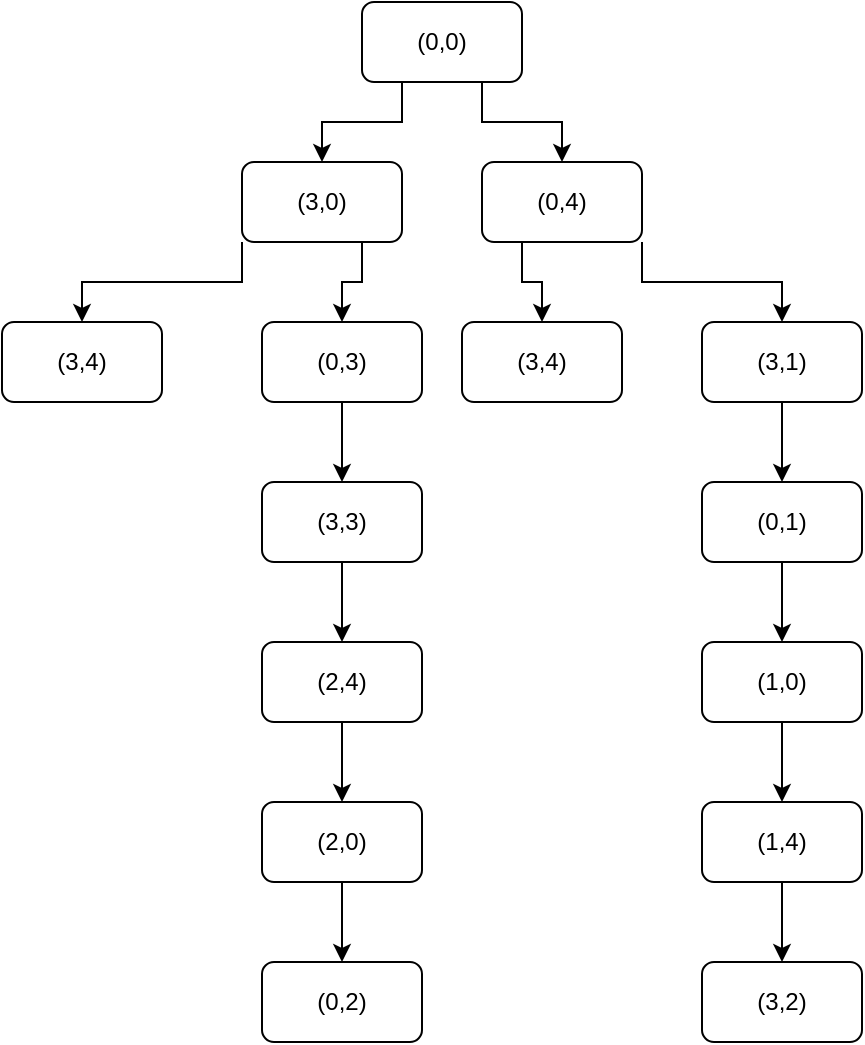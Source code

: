 <mxfile version="24.3.0" type="device">
  <diagram name="Página-1" id="aL-b7FHNzI68aJi1quNg">
    <mxGraphModel dx="1050" dy="565" grid="1" gridSize="10" guides="1" tooltips="1" connect="1" arrows="1" fold="1" page="1" pageScale="1" pageWidth="827" pageHeight="1169" math="0" shadow="0">
      <root>
        <mxCell id="0" />
        <mxCell id="1" parent="0" />
        <mxCell id="qqhbRhjh_DlPzkbGYmfv-4" style="edgeStyle=orthogonalEdgeStyle;rounded=0;orthogonalLoop=1;jettySize=auto;html=1;exitX=0.25;exitY=1;exitDx=0;exitDy=0;" edge="1" parent="1" source="qqhbRhjh_DlPzkbGYmfv-1" target="qqhbRhjh_DlPzkbGYmfv-2">
          <mxGeometry relative="1" as="geometry" />
        </mxCell>
        <mxCell id="qqhbRhjh_DlPzkbGYmfv-5" style="edgeStyle=orthogonalEdgeStyle;rounded=0;orthogonalLoop=1;jettySize=auto;html=1;exitX=0.75;exitY=1;exitDx=0;exitDy=0;entryX=0.5;entryY=0;entryDx=0;entryDy=0;" edge="1" parent="1" source="qqhbRhjh_DlPzkbGYmfv-1" target="qqhbRhjh_DlPzkbGYmfv-3">
          <mxGeometry relative="1" as="geometry" />
        </mxCell>
        <mxCell id="qqhbRhjh_DlPzkbGYmfv-1" value="(0,0)" style="rounded=1;whiteSpace=wrap;html=1;" vertex="1" parent="1">
          <mxGeometry x="360" y="40" width="80" height="40" as="geometry" />
        </mxCell>
        <mxCell id="qqhbRhjh_DlPzkbGYmfv-8" style="edgeStyle=orthogonalEdgeStyle;rounded=0;orthogonalLoop=1;jettySize=auto;html=1;exitX=0.75;exitY=1;exitDx=0;exitDy=0;" edge="1" parent="1" source="qqhbRhjh_DlPzkbGYmfv-2" target="qqhbRhjh_DlPzkbGYmfv-7">
          <mxGeometry relative="1" as="geometry" />
        </mxCell>
        <mxCell id="qqhbRhjh_DlPzkbGYmfv-10" style="edgeStyle=orthogonalEdgeStyle;rounded=0;orthogonalLoop=1;jettySize=auto;html=1;exitX=0;exitY=1;exitDx=0;exitDy=0;entryX=0.5;entryY=0;entryDx=0;entryDy=0;" edge="1" parent="1" source="qqhbRhjh_DlPzkbGYmfv-2" target="qqhbRhjh_DlPzkbGYmfv-6">
          <mxGeometry relative="1" as="geometry" />
        </mxCell>
        <mxCell id="qqhbRhjh_DlPzkbGYmfv-2" value="(3,0)" style="rounded=1;whiteSpace=wrap;html=1;" vertex="1" parent="1">
          <mxGeometry x="300" y="120" width="80" height="40" as="geometry" />
        </mxCell>
        <mxCell id="qqhbRhjh_DlPzkbGYmfv-13" style="edgeStyle=orthogonalEdgeStyle;rounded=0;orthogonalLoop=1;jettySize=auto;html=1;exitX=0.25;exitY=1;exitDx=0;exitDy=0;" edge="1" parent="1" source="qqhbRhjh_DlPzkbGYmfv-3" target="qqhbRhjh_DlPzkbGYmfv-11">
          <mxGeometry relative="1" as="geometry" />
        </mxCell>
        <mxCell id="qqhbRhjh_DlPzkbGYmfv-14" style="edgeStyle=orthogonalEdgeStyle;rounded=0;orthogonalLoop=1;jettySize=auto;html=1;exitX=1;exitY=1;exitDx=0;exitDy=0;" edge="1" parent="1" source="qqhbRhjh_DlPzkbGYmfv-3" target="qqhbRhjh_DlPzkbGYmfv-12">
          <mxGeometry relative="1" as="geometry" />
        </mxCell>
        <mxCell id="qqhbRhjh_DlPzkbGYmfv-3" value="(0,4)" style="rounded=1;whiteSpace=wrap;html=1;" vertex="1" parent="1">
          <mxGeometry x="420" y="120" width="80" height="40" as="geometry" />
        </mxCell>
        <mxCell id="qqhbRhjh_DlPzkbGYmfv-6" value="(3,4)" style="rounded=1;whiteSpace=wrap;html=1;" vertex="1" parent="1">
          <mxGeometry x="180" y="200" width="80" height="40" as="geometry" />
        </mxCell>
        <mxCell id="qqhbRhjh_DlPzkbGYmfv-16" style="edgeStyle=orthogonalEdgeStyle;rounded=0;orthogonalLoop=1;jettySize=auto;html=1;exitX=0.5;exitY=1;exitDx=0;exitDy=0;" edge="1" parent="1" source="qqhbRhjh_DlPzkbGYmfv-7" target="qqhbRhjh_DlPzkbGYmfv-15">
          <mxGeometry relative="1" as="geometry" />
        </mxCell>
        <mxCell id="qqhbRhjh_DlPzkbGYmfv-7" value="(0,3)" style="rounded=1;whiteSpace=wrap;html=1;" vertex="1" parent="1">
          <mxGeometry x="310" y="200" width="80" height="40" as="geometry" />
        </mxCell>
        <mxCell id="qqhbRhjh_DlPzkbGYmfv-11" value="(3,4)" style="rounded=1;whiteSpace=wrap;html=1;" vertex="1" parent="1">
          <mxGeometry x="410" y="200" width="80" height="40" as="geometry" />
        </mxCell>
        <mxCell id="qqhbRhjh_DlPzkbGYmfv-27" style="edgeStyle=orthogonalEdgeStyle;rounded=0;orthogonalLoop=1;jettySize=auto;html=1;exitX=0.5;exitY=1;exitDx=0;exitDy=0;" edge="1" parent="1" source="qqhbRhjh_DlPzkbGYmfv-12" target="qqhbRhjh_DlPzkbGYmfv-23">
          <mxGeometry relative="1" as="geometry" />
        </mxCell>
        <mxCell id="qqhbRhjh_DlPzkbGYmfv-12" value="(3,1)" style="rounded=1;whiteSpace=wrap;html=1;" vertex="1" parent="1">
          <mxGeometry x="530" y="200" width="80" height="40" as="geometry" />
        </mxCell>
        <mxCell id="qqhbRhjh_DlPzkbGYmfv-18" style="edgeStyle=orthogonalEdgeStyle;rounded=0;orthogonalLoop=1;jettySize=auto;html=1;exitX=0.5;exitY=1;exitDx=0;exitDy=0;" edge="1" parent="1" source="qqhbRhjh_DlPzkbGYmfv-15" target="qqhbRhjh_DlPzkbGYmfv-17">
          <mxGeometry relative="1" as="geometry" />
        </mxCell>
        <mxCell id="qqhbRhjh_DlPzkbGYmfv-15" value="(3,3)" style="rounded=1;whiteSpace=wrap;html=1;" vertex="1" parent="1">
          <mxGeometry x="310" y="280" width="80" height="40" as="geometry" />
        </mxCell>
        <mxCell id="qqhbRhjh_DlPzkbGYmfv-21" style="edgeStyle=orthogonalEdgeStyle;rounded=0;orthogonalLoop=1;jettySize=auto;html=1;exitX=0.5;exitY=1;exitDx=0;exitDy=0;" edge="1" parent="1" source="qqhbRhjh_DlPzkbGYmfv-17" target="qqhbRhjh_DlPzkbGYmfv-19">
          <mxGeometry relative="1" as="geometry" />
        </mxCell>
        <mxCell id="qqhbRhjh_DlPzkbGYmfv-17" value="(2,4)" style="rounded=1;whiteSpace=wrap;html=1;" vertex="1" parent="1">
          <mxGeometry x="310" y="360" width="80" height="40" as="geometry" />
        </mxCell>
        <mxCell id="qqhbRhjh_DlPzkbGYmfv-22" style="edgeStyle=orthogonalEdgeStyle;rounded=0;orthogonalLoop=1;jettySize=auto;html=1;exitX=0.5;exitY=1;exitDx=0;exitDy=0;" edge="1" parent="1" source="qqhbRhjh_DlPzkbGYmfv-19" target="qqhbRhjh_DlPzkbGYmfv-20">
          <mxGeometry relative="1" as="geometry" />
        </mxCell>
        <mxCell id="qqhbRhjh_DlPzkbGYmfv-19" value="(2,0)" style="rounded=1;whiteSpace=wrap;html=1;" vertex="1" parent="1">
          <mxGeometry x="310" y="440" width="80" height="40" as="geometry" />
        </mxCell>
        <mxCell id="qqhbRhjh_DlPzkbGYmfv-20" value="(0,2)" style="rounded=1;whiteSpace=wrap;html=1;" vertex="1" parent="1">
          <mxGeometry x="310" y="520" width="80" height="40" as="geometry" />
        </mxCell>
        <mxCell id="qqhbRhjh_DlPzkbGYmfv-28" style="edgeStyle=orthogonalEdgeStyle;rounded=0;orthogonalLoop=1;jettySize=auto;html=1;exitX=0.5;exitY=1;exitDx=0;exitDy=0;" edge="1" parent="1" source="qqhbRhjh_DlPzkbGYmfv-23" target="qqhbRhjh_DlPzkbGYmfv-24">
          <mxGeometry relative="1" as="geometry" />
        </mxCell>
        <mxCell id="qqhbRhjh_DlPzkbGYmfv-23" value="(0,1)" style="rounded=1;whiteSpace=wrap;html=1;" vertex="1" parent="1">
          <mxGeometry x="530" y="280" width="80" height="40" as="geometry" />
        </mxCell>
        <mxCell id="qqhbRhjh_DlPzkbGYmfv-29" style="edgeStyle=orthogonalEdgeStyle;rounded=0;orthogonalLoop=1;jettySize=auto;html=1;exitX=0.5;exitY=1;exitDx=0;exitDy=0;" edge="1" parent="1" source="qqhbRhjh_DlPzkbGYmfv-24" target="qqhbRhjh_DlPzkbGYmfv-25">
          <mxGeometry relative="1" as="geometry" />
        </mxCell>
        <mxCell id="qqhbRhjh_DlPzkbGYmfv-24" value="(1,0)" style="rounded=1;whiteSpace=wrap;html=1;" vertex="1" parent="1">
          <mxGeometry x="530" y="360" width="80" height="40" as="geometry" />
        </mxCell>
        <mxCell id="qqhbRhjh_DlPzkbGYmfv-30" style="edgeStyle=orthogonalEdgeStyle;rounded=0;orthogonalLoop=1;jettySize=auto;html=1;exitX=0.5;exitY=1;exitDx=0;exitDy=0;entryX=0.5;entryY=0;entryDx=0;entryDy=0;" edge="1" parent="1" source="qqhbRhjh_DlPzkbGYmfv-25" target="qqhbRhjh_DlPzkbGYmfv-26">
          <mxGeometry relative="1" as="geometry" />
        </mxCell>
        <mxCell id="qqhbRhjh_DlPzkbGYmfv-25" value="(1,4)" style="rounded=1;whiteSpace=wrap;html=1;" vertex="1" parent="1">
          <mxGeometry x="530" y="440" width="80" height="40" as="geometry" />
        </mxCell>
        <mxCell id="qqhbRhjh_DlPzkbGYmfv-26" value="(3,2)" style="rounded=1;whiteSpace=wrap;html=1;" vertex="1" parent="1">
          <mxGeometry x="530" y="520" width="80" height="40" as="geometry" />
        </mxCell>
      </root>
    </mxGraphModel>
  </diagram>
</mxfile>
